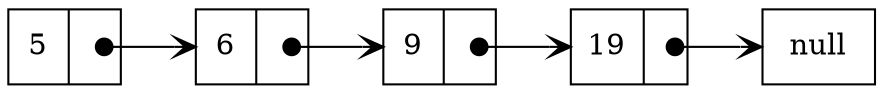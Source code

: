 digraph G { 
 	rankdir="LR" 
 	node [shape=record]
	0[label="{ <data> 5 | <ref>  }"]
	0:ref:c -> 1:data [arrowhead=vee, arrowtail=dot, dir=both, tailclip=false]
	1[label="{ <data> 6 | <ref>  }"]
	1:ref:c -> 2:data [arrowhead=vee, arrowtail=dot, dir=both, tailclip=false]
	2[label="{ <data> 9 | <ref>  }"]
	2:ref:c -> 3:data [arrowhead=vee, arrowtail=dot, dir=both, tailclip=false]
	3[label="{ <data> 19 | <ref>  }"]
	null [shape=box]
	3:ref:c -> null [arrowhead=vee, arrowtail=dot, dir=both, tailclip=false]
}